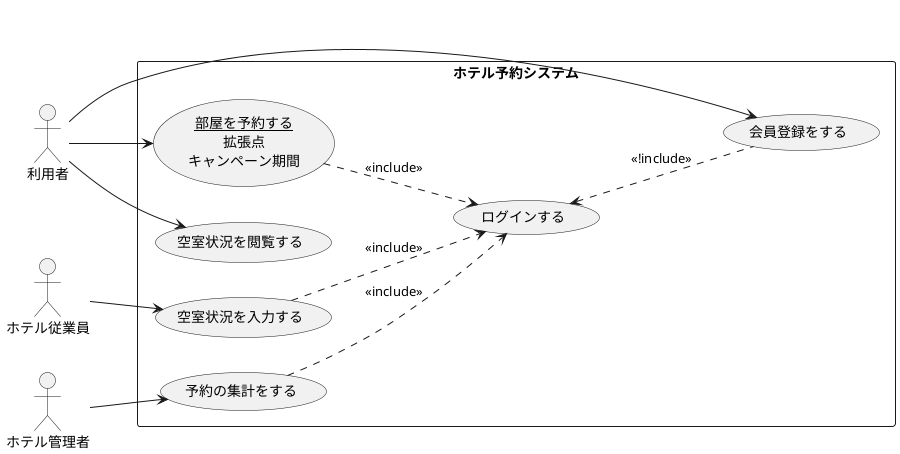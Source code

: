 @startuml ホテル予約システム
    left to right direction
    actor 利用者 as A1
    actor ホテル従業員 as A2
    actor ホテル管理者 as A3

    rectangle ホテル予約システム {
        usecase 空室状況を閲覧する as U1
        usecase 空室状況を入力する as U2
        usecase 予約の集計をする as U3
        usecase (<u>部屋を予約する</u>\n拡張点\nキャンペーン期間) as U4
        usecase ログインする as U5
        usecase 会員登録をする as U6
    }

    A1 --> U1
    A1 --> U4
    A2 --> U2
    A3 --> U3
    U2 ..> U5 : <<include>>
    U3 ..> U5 : <<include>>
    U4 ..> U5 : <<include>>
    A1 ---> U6
    U5 <.. U6 : <<!include>>

@enduml